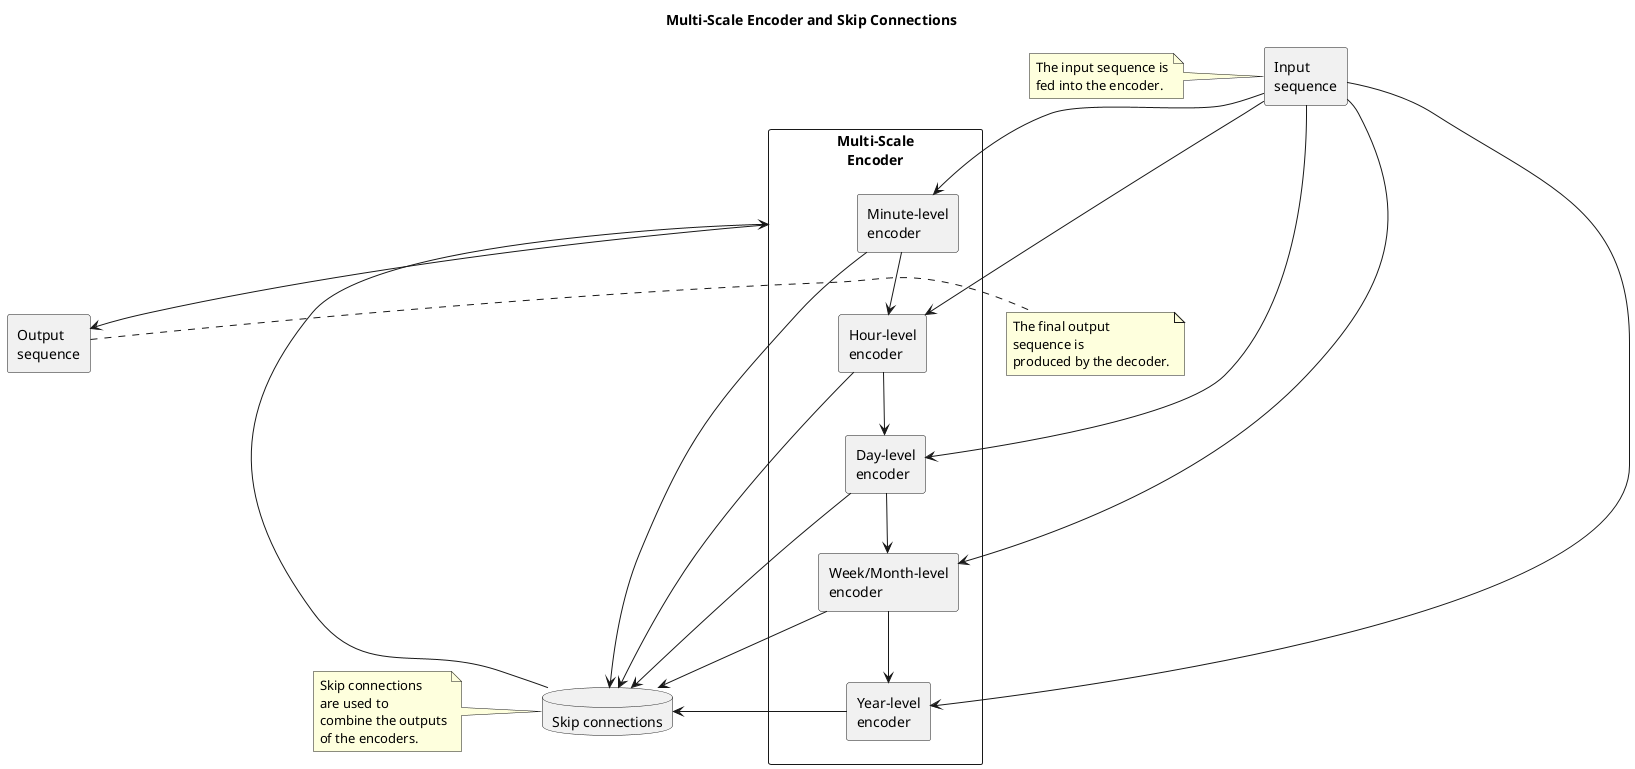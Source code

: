 from pyplantuml import PlantUML
from io import StringIO

# 定义PlantUML代码
uml_code = """
@startuml

title Multi-Scale Encoder and Skip Connections

skinparam nodesep 80

' Input layer
rectangle "Input\nsequence" as input_layer
note left: The input sequence is\nfed into the encoder.

' Multi-scale encoder
rectangle "Multi-Scale\nEncoder" as encoder {
    ' Minute-level encoder
    rectangle "Minute-level\nencoder" as minute_encoder
    ' Hour-level encoder
    rectangle "Hour-level\nencoder" as hour_encoder
    ' Day-level encoder
    rectangle "Day-level\nencoder" as day_encoder
    ' Week/Month-level encoder
    rectangle "Week/Month-level\nencoder" as week_month_encoder
    ' Year-level encoder
    rectangle "Year-level\nencoder" as year_encoder
}

' Skip connections
database "Skip connections" as skip_connections
note left: Skip connections\nare used to\ncombine the outputs\nof the encoders.

' Output layer
rectangle "Output\nsequence" as output_layer
note right: The final output\nsequence is\nproduced by the decoder.

' Connect nodes
input_layer --> minute_encoder
input_layer --> hour_encoder
input_layer --> day_encoder
input_layer --> week_month_encoder
input_layer --> year_encoder
minute_encoder --> hour_encoder
hour_encoder --> day_encoder
day_encoder --> week_month_encoder
week_month_encoder --> year_encoder
minute_encoder --> skip_connections
hour_encoder --> skip_connections
day_encoder --> skip_connections
week_month_encoder --> skip_connections
year_encoder --> skip_connections
skip_connections --> encoder
encoder --> output_layer

@enduml
"""

# 将PlantUML代码传递给PlantUML对象并生成图形
with PlantUML(output_format='png') as plantuml:
    out = plantuml.processes(StringIO(uml_code))
    with open("multiscale_encoder.png", "wb") as f:
        f.write(out)
